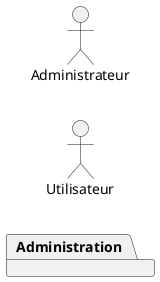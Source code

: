@startuml
left to right direction

actor "Utilisateur" as User

actor "Administrateur" as Admin

package "Administration"{

}

@enduml